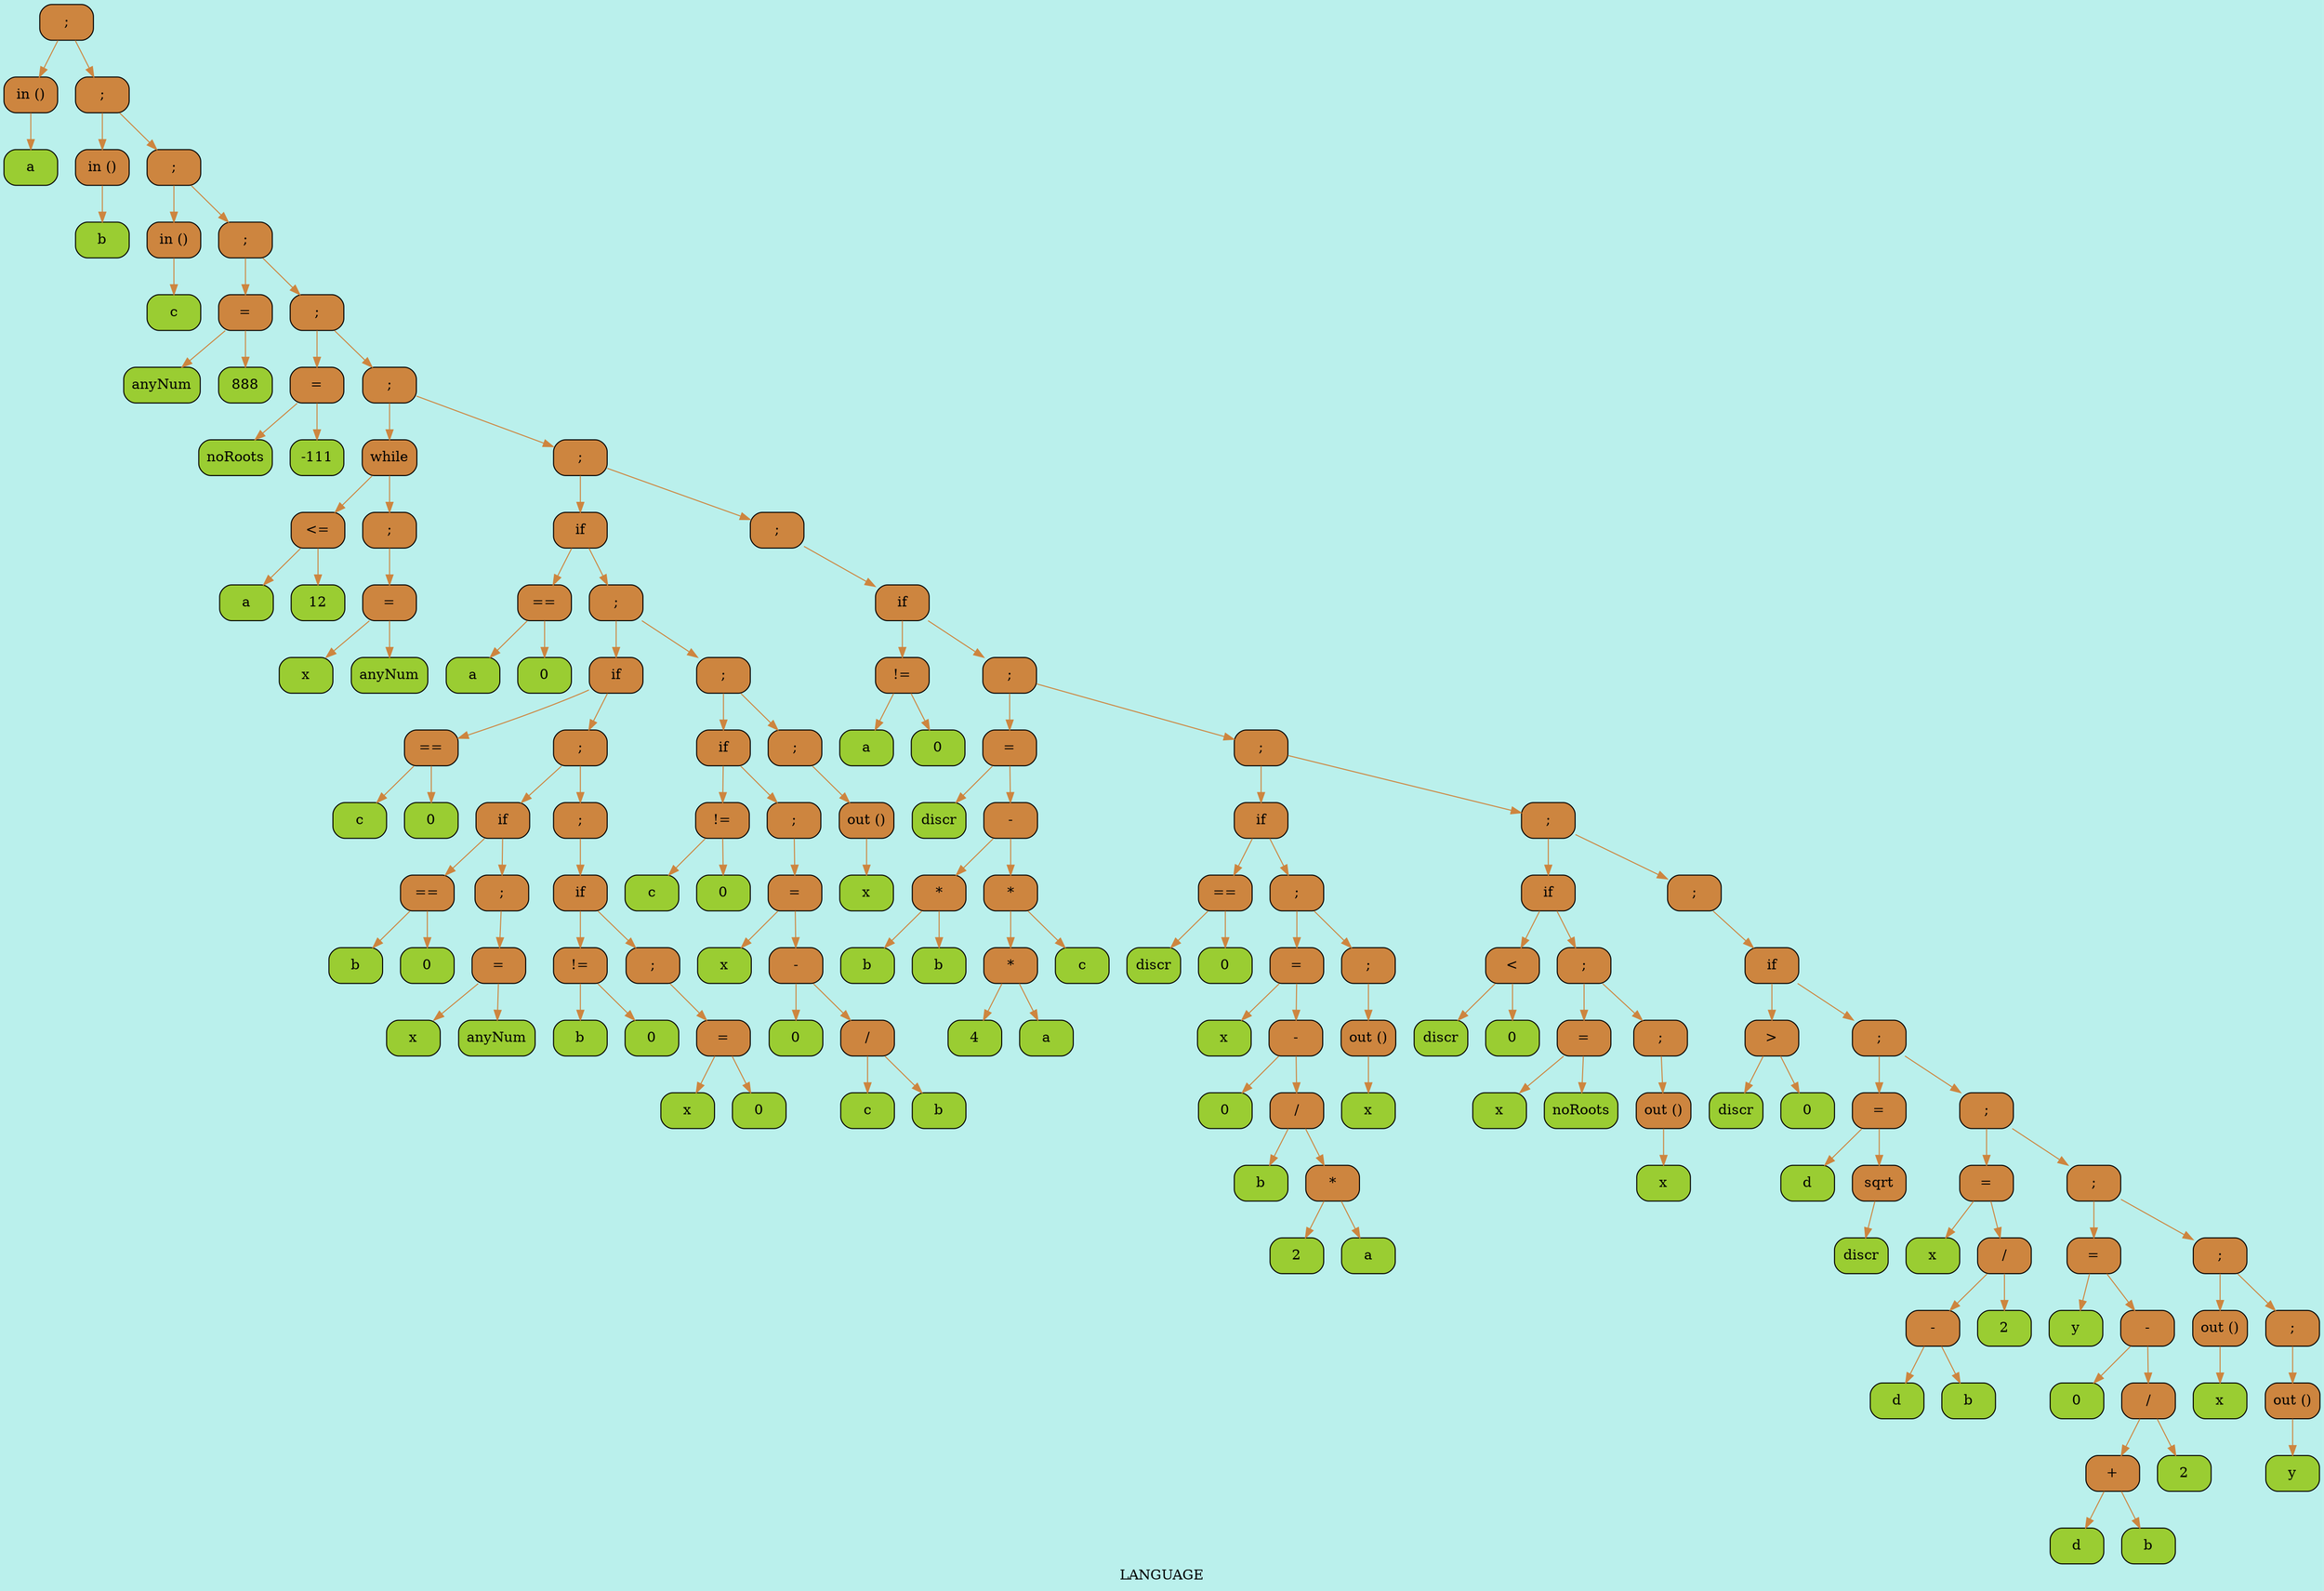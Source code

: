 digraph LANGUAGE{
label = < LANGUAGE >;
bgcolor = "#BAF0EC";
node [shape = record ];
edge [style = filled ];
 0 [shape = Mrecord, style = filled, fillcolor = Peru, label = ";" ];
 1 [shape = Mrecord, style = filled, fillcolor = Peru, label = "in ()" ];
 2 [shape = Mrecord, style = filled, fillcolor = YellowGreen, label = "a" ];
 3 [shape = Mrecord, style = filled, fillcolor = Peru, label = ";" ];
 4 [shape = Mrecord, style = filled, fillcolor = Peru, label = "in ()" ];
 5 [shape = Mrecord, style = filled, fillcolor = YellowGreen, label = "b" ];
 6 [shape = Mrecord, style = filled, fillcolor = Peru, label = ";" ];
 7 [shape = Mrecord, style = filled, fillcolor = Peru, label = "in ()" ];
 8 [shape = Mrecord, style = filled, fillcolor = YellowGreen, label = "c" ];
 9 [shape = Mrecord, style = filled, fillcolor = Peru, label = ";" ];
 10 [shape = Mrecord, style = filled, fillcolor = Peru, label = "=" ];
 11 [shape = Mrecord, style = filled, fillcolor = YellowGreen, label = "anyNum" ];
 12 [shape = Mrecord, style = filled, fillcolor = YellowGreen, label = "888" ];
 13 [shape = Mrecord, style = filled, fillcolor = Peru, label = ";" ];
 14 [shape = Mrecord, style = filled, fillcolor = Peru, label = "=" ];
 15 [shape = Mrecord, style = filled, fillcolor = YellowGreen, label = "noRoots" ];
 16 [shape = Mrecord, style = filled, fillcolor = YellowGreen, label = "-111" ];
 17 [shape = Mrecord, style = filled, fillcolor = Peru, label = ";" ];
 18 [shape = Mrecord, style = filled, fillcolor = Peru, label = "while" ];
 19 [shape = Mrecord, style = filled, fillcolor = Peru, label = " \<= " ];
 20 [shape = Mrecord, style = filled, fillcolor = YellowGreen, label = "a" ];
 21 [shape = Mrecord, style = filled, fillcolor = YellowGreen, label = "12" ];
 22 [shape = Mrecord, style = filled, fillcolor = Peru, label = ";" ];
 23 [shape = Mrecord, style = filled, fillcolor = Peru, label = "=" ];
 24 [shape = Mrecord, style = filled, fillcolor = YellowGreen, label = "x" ];
 25 [shape = Mrecord, style = filled, fillcolor = YellowGreen, label = "anyNum" ];
 26 [shape = Mrecord, style = filled, fillcolor = Peru, label = ";" ];
 27 [shape = Mrecord, style = filled, fillcolor = Peru, label = "if" ];
 28 [shape = Mrecord, style = filled, fillcolor = Peru, label = " \== " ];
 29 [shape = Mrecord, style = filled, fillcolor = YellowGreen, label = "a" ];
 30 [shape = Mrecord, style = filled, fillcolor = YellowGreen, label = "0" ];
 31 [shape = Mrecord, style = filled, fillcolor = Peru, label = ";" ];
 32 [shape = Mrecord, style = filled, fillcolor = Peru, label = "if" ];
 33 [shape = Mrecord, style = filled, fillcolor = Peru, label = " \== " ];
 34 [shape = Mrecord, style = filled, fillcolor = YellowGreen, label = "c" ];
 35 [shape = Mrecord, style = filled, fillcolor = YellowGreen, label = "0" ];
 36 [shape = Mrecord, style = filled, fillcolor = Peru, label = ";" ];
 37 [shape = Mrecord, style = filled, fillcolor = Peru, label = "if" ];
 38 [shape = Mrecord, style = filled, fillcolor = Peru, label = " \== " ];
 39 [shape = Mrecord, style = filled, fillcolor = YellowGreen, label = "b" ];
 40 [shape = Mrecord, style = filled, fillcolor = YellowGreen, label = "0" ];
 41 [shape = Mrecord, style = filled, fillcolor = Peru, label = ";" ];
 42 [shape = Mrecord, style = filled, fillcolor = Peru, label = "=" ];
 43 [shape = Mrecord, style = filled, fillcolor = YellowGreen, label = "x" ];
 44 [shape = Mrecord, style = filled, fillcolor = YellowGreen, label = "anyNum" ];
 45 [shape = Mrecord, style = filled, fillcolor = Peru, label = ";" ];
 46 [shape = Mrecord, style = filled, fillcolor = Peru, label = "if" ];
 47 [shape = Mrecord, style = filled, fillcolor = Peru, label = " \!= " ];
 48 [shape = Mrecord, style = filled, fillcolor = YellowGreen, label = "b" ];
 49 [shape = Mrecord, style = filled, fillcolor = YellowGreen, label = "0" ];
 50 [shape = Mrecord, style = filled, fillcolor = Peru, label = ";" ];
 51 [shape = Mrecord, style = filled, fillcolor = Peru, label = "=" ];
 52 [shape = Mrecord, style = filled, fillcolor = YellowGreen, label = "x" ];
 53 [shape = Mrecord, style = filled, fillcolor = YellowGreen, label = "0" ];
 54 [shape = Mrecord, style = filled, fillcolor = Peru, label = ";" ];
 55 [shape = Mrecord, style = filled, fillcolor = Peru, label = "if" ];
 56 [shape = Mrecord, style = filled, fillcolor = Peru, label = " \!= " ];
 57 [shape = Mrecord, style = filled, fillcolor = YellowGreen, label = "c" ];
 58 [shape = Mrecord, style = filled, fillcolor = YellowGreen, label = "0" ];
 59 [shape = Mrecord, style = filled, fillcolor = Peru, label = ";" ];
 60 [shape = Mrecord, style = filled, fillcolor = Peru, label = "=" ];
 61 [shape = Mrecord, style = filled, fillcolor = YellowGreen, label = "x" ];
 62 [shape = Mrecord, style = filled, fillcolor = Peru, label = "-" ];
 63 [shape = Mrecord, style = filled, fillcolor = YellowGreen, label = "0" ];
 64 [shape = Mrecord, style = filled, fillcolor = Peru, label = "/" ];
 65 [shape = Mrecord, style = filled, fillcolor = YellowGreen, label = "c" ];
 66 [shape = Mrecord, style = filled, fillcolor = YellowGreen, label = "b" ];
 67 [shape = Mrecord, style = filled, fillcolor = Peru, label = ";" ];
 68 [shape = Mrecord, style = filled, fillcolor = Peru, label = "out ()" ];
 69 [shape = Mrecord, style = filled, fillcolor = YellowGreen, label = "x" ];
 70 [shape = Mrecord, style = filled, fillcolor = Peru, label = ";" ];
 71 [shape = Mrecord, style = filled, fillcolor = Peru, label = "if" ];
 72 [shape = Mrecord, style = filled, fillcolor = Peru, label = " \!= " ];
 73 [shape = Mrecord, style = filled, fillcolor = YellowGreen, label = "a" ];
 74 [shape = Mrecord, style = filled, fillcolor = YellowGreen, label = "0" ];
 75 [shape = Mrecord, style = filled, fillcolor = Peru, label = ";" ];
 76 [shape = Mrecord, style = filled, fillcolor = Peru, label = "=" ];
 77 [shape = Mrecord, style = filled, fillcolor = YellowGreen, label = "discr" ];
 78 [shape = Mrecord, style = filled, fillcolor = Peru, label = "-" ];
 79 [shape = Mrecord, style = filled, fillcolor = Peru, label = "*" ];
 80 [shape = Mrecord, style = filled, fillcolor = YellowGreen, label = "b" ];
 81 [shape = Mrecord, style = filled, fillcolor = YellowGreen, label = "b" ];
 82 [shape = Mrecord, style = filled, fillcolor = Peru, label = "*" ];
 83 [shape = Mrecord, style = filled, fillcolor = Peru, label = "*" ];
 84 [shape = Mrecord, style = filled, fillcolor = YellowGreen, label = "4" ];
 85 [shape = Mrecord, style = filled, fillcolor = YellowGreen, label = "a" ];
 86 [shape = Mrecord, style = filled, fillcolor = YellowGreen, label = "c" ];
 87 [shape = Mrecord, style = filled, fillcolor = Peru, label = ";" ];
 88 [shape = Mrecord, style = filled, fillcolor = Peru, label = "if" ];
 89 [shape = Mrecord, style = filled, fillcolor = Peru, label = " \== " ];
 90 [shape = Mrecord, style = filled, fillcolor = YellowGreen, label = "discr" ];
 91 [shape = Mrecord, style = filled, fillcolor = YellowGreen, label = "0" ];
 92 [shape = Mrecord, style = filled, fillcolor = Peru, label = ";" ];
 93 [shape = Mrecord, style = filled, fillcolor = Peru, label = "=" ];
 94 [shape = Mrecord, style = filled, fillcolor = YellowGreen, label = "x" ];
 95 [shape = Mrecord, style = filled, fillcolor = Peru, label = "-" ];
 96 [shape = Mrecord, style = filled, fillcolor = YellowGreen, label = "0" ];
 97 [shape = Mrecord, style = filled, fillcolor = Peru, label = "/" ];
 98 [shape = Mrecord, style = filled, fillcolor = YellowGreen, label = "b" ];
 99 [shape = Mrecord, style = filled, fillcolor = Peru, label = "*" ];
 100 [shape = Mrecord, style = filled, fillcolor = YellowGreen, label = "2" ];
 101 [shape = Mrecord, style = filled, fillcolor = YellowGreen, label = "a" ];
 102 [shape = Mrecord, style = filled, fillcolor = Peru, label = ";" ];
 103 [shape = Mrecord, style = filled, fillcolor = Peru, label = "out ()" ];
 104 [shape = Mrecord, style = filled, fillcolor = YellowGreen, label = "x" ];
 105 [shape = Mrecord, style = filled, fillcolor = Peru, label = ";" ];
 106 [shape = Mrecord, style = filled, fillcolor = Peru, label = "if" ];
 107 [shape = Mrecord, style = filled, fillcolor = Peru, label = " \< " ];
 108 [shape = Mrecord, style = filled, fillcolor = YellowGreen, label = "discr" ];
 109 [shape = Mrecord, style = filled, fillcolor = YellowGreen, label = "0" ];
 110 [shape = Mrecord, style = filled, fillcolor = Peru, label = ";" ];
 111 [shape = Mrecord, style = filled, fillcolor = Peru, label = "=" ];
 112 [shape = Mrecord, style = filled, fillcolor = YellowGreen, label = "x" ];
 113 [shape = Mrecord, style = filled, fillcolor = YellowGreen, label = "noRoots" ];
 114 [shape = Mrecord, style = filled, fillcolor = Peru, label = ";" ];
 115 [shape = Mrecord, style = filled, fillcolor = Peru, label = "out ()" ];
 116 [shape = Mrecord, style = filled, fillcolor = YellowGreen, label = "x" ];
 117 [shape = Mrecord, style = filled, fillcolor = Peru, label = ";" ];
 118 [shape = Mrecord, style = filled, fillcolor = Peru, label = "if" ];
 119 [shape = Mrecord, style = filled, fillcolor = Peru, label = " \> " ];
 120 [shape = Mrecord, style = filled, fillcolor = YellowGreen, label = "discr" ];
 121 [shape = Mrecord, style = filled, fillcolor = YellowGreen, label = "0" ];
 122 [shape = Mrecord, style = filled, fillcolor = Peru, label = ";" ];
 123 [shape = Mrecord, style = filled, fillcolor = Peru, label = "=" ];
 124 [shape = Mrecord, style = filled, fillcolor = YellowGreen, label = "d" ];
 125 [shape = Mrecord, style = filled, fillcolor = Peru, label = "sqrt" ];
 126 [shape = Mrecord, style = filled, fillcolor = YellowGreen, label = "discr" ];
 127 [shape = Mrecord, style = filled, fillcolor = Peru, label = ";" ];
 128 [shape = Mrecord, style = filled, fillcolor = Peru, label = "=" ];
 129 [shape = Mrecord, style = filled, fillcolor = YellowGreen, label = "x" ];
 130 [shape = Mrecord, style = filled, fillcolor = Peru, label = "/" ];
 131 [shape = Mrecord, style = filled, fillcolor = Peru, label = "-" ];
 132 [shape = Mrecord, style = filled, fillcolor = YellowGreen, label = "d" ];
 133 [shape = Mrecord, style = filled, fillcolor = YellowGreen, label = "b" ];
 134 [shape = Mrecord, style = filled, fillcolor = YellowGreen, label = "2" ];
 135 [shape = Mrecord, style = filled, fillcolor = Peru, label = ";" ];
 136 [shape = Mrecord, style = filled, fillcolor = Peru, label = "=" ];
 137 [shape = Mrecord, style = filled, fillcolor = YellowGreen, label = "y" ];
 138 [shape = Mrecord, style = filled, fillcolor = Peru, label = "-" ];
 139 [shape = Mrecord, style = filled, fillcolor = YellowGreen, label = "0" ];
 140 [shape = Mrecord, style = filled, fillcolor = Peru, label = "/" ];
 141 [shape = Mrecord, style = filled, fillcolor = Peru, label = "+" ];
 142 [shape = Mrecord, style = filled, fillcolor = YellowGreen, label = "d" ];
 143 [shape = Mrecord, style = filled, fillcolor = YellowGreen, label = "b" ];
 144 [shape = Mrecord, style = filled, fillcolor = YellowGreen, label = "2" ];
 145 [shape = Mrecord, style = filled, fillcolor = Peru, label = ";" ];
 146 [shape = Mrecord, style = filled, fillcolor = Peru, label = "out ()" ];
 147 [shape = Mrecord, style = filled, fillcolor = YellowGreen, label = "x" ];
 148 [shape = Mrecord, style = filled, fillcolor = Peru, label = ";" ];
 149 [shape = Mrecord, style = filled, fillcolor = Peru, label = "out ()" ];
 150 [shape = Mrecord, style = filled, fillcolor = YellowGreen, label = "y" ];
0 -> 1[ color = Peru ];
1 -> 2[ color = Peru ];
0 -> 3[ color = Peru ];
3 -> 4[ color = Peru ];
4 -> 5[ color = Peru ];
3 -> 6[ color = Peru ];
6 -> 7[ color = Peru ];
7 -> 8[ color = Peru ];
6 -> 9[ color = Peru ];
9 -> 10[ color = Peru ];
10 -> 11[ color = Peru ];
10 -> 12[ color = Peru ];
9 -> 13[ color = Peru ];
13 -> 14[ color = Peru ];
14 -> 15[ color = Peru ];
14 -> 16[ color = Peru ];
13 -> 17[ color = Peru ];
17 -> 18[ color = Peru ];
18 -> 19[ color = Peru ];
19 -> 20[ color = Peru ];
19 -> 21[ color = Peru ];
18 -> 22[ color = Peru ];
22 -> 23[ color = Peru ];
23 -> 24[ color = Peru ];
23 -> 25[ color = Peru ];
17 -> 26[ color = Peru ];
26 -> 27[ color = Peru ];
27 -> 28[ color = Peru ];
28 -> 29[ color = Peru ];
28 -> 30[ color = Peru ];
27 -> 31[ color = Peru ];
31 -> 32[ color = Peru ];
32 -> 33[ color = Peru ];
33 -> 34[ color = Peru ];
33 -> 35[ color = Peru ];
32 -> 36[ color = Peru ];
36 -> 37[ color = Peru ];
37 -> 38[ color = Peru ];
38 -> 39[ color = Peru ];
38 -> 40[ color = Peru ];
37 -> 41[ color = Peru ];
41 -> 42[ color = Peru ];
42 -> 43[ color = Peru ];
42 -> 44[ color = Peru ];
36 -> 45[ color = Peru ];
45 -> 46[ color = Peru ];
46 -> 47[ color = Peru ];
47 -> 48[ color = Peru ];
47 -> 49[ color = Peru ];
46 -> 50[ color = Peru ];
50 -> 51[ color = Peru ];
51 -> 52[ color = Peru ];
51 -> 53[ color = Peru ];
31 -> 54[ color = Peru ];
54 -> 55[ color = Peru ];
55 -> 56[ color = Peru ];
56 -> 57[ color = Peru ];
56 -> 58[ color = Peru ];
55 -> 59[ color = Peru ];
59 -> 60[ color = Peru ];
60 -> 61[ color = Peru ];
60 -> 62[ color = Peru ];
62 -> 63[ color = Peru ];
62 -> 64[ color = Peru ];
64 -> 65[ color = Peru ];
64 -> 66[ color = Peru ];
54 -> 67[ color = Peru ];
67 -> 68[ color = Peru ];
68 -> 69[ color = Peru ];
26 -> 70[ color = Peru ];
70 -> 71[ color = Peru ];
71 -> 72[ color = Peru ];
72 -> 73[ color = Peru ];
72 -> 74[ color = Peru ];
71 -> 75[ color = Peru ];
75 -> 76[ color = Peru ];
76 -> 77[ color = Peru ];
76 -> 78[ color = Peru ];
78 -> 79[ color = Peru ];
79 -> 80[ color = Peru ];
79 -> 81[ color = Peru ];
78 -> 82[ color = Peru ];
82 -> 83[ color = Peru ];
83 -> 84[ color = Peru ];
83 -> 85[ color = Peru ];
82 -> 86[ color = Peru ];
75 -> 87[ color = Peru ];
87 -> 88[ color = Peru ];
88 -> 89[ color = Peru ];
89 -> 90[ color = Peru ];
89 -> 91[ color = Peru ];
88 -> 92[ color = Peru ];
92 -> 93[ color = Peru ];
93 -> 94[ color = Peru ];
93 -> 95[ color = Peru ];
95 -> 96[ color = Peru ];
95 -> 97[ color = Peru ];
97 -> 98[ color = Peru ];
97 -> 99[ color = Peru ];
99 -> 100[ color = Peru ];
99 -> 101[ color = Peru ];
92 -> 102[ color = Peru ];
102 -> 103[ color = Peru ];
103 -> 104[ color = Peru ];
87 -> 105[ color = Peru ];
105 -> 106[ color = Peru ];
106 -> 107[ color = Peru ];
107 -> 108[ color = Peru ];
107 -> 109[ color = Peru ];
106 -> 110[ color = Peru ];
110 -> 111[ color = Peru ];
111 -> 112[ color = Peru ];
111 -> 113[ color = Peru ];
110 -> 114[ color = Peru ];
114 -> 115[ color = Peru ];
115 -> 116[ color = Peru ];
105 -> 117[ color = Peru ];
117 -> 118[ color = Peru ];
118 -> 119[ color = Peru ];
119 -> 120[ color = Peru ];
119 -> 121[ color = Peru ];
118 -> 122[ color = Peru ];
122 -> 123[ color = Peru ];
123 -> 124[ color = Peru ];
123 -> 125[ color = Peru ];
125 -> 126[ color = Peru ];
122 -> 127[ color = Peru ];
127 -> 128[ color = Peru ];
128 -> 129[ color = Peru ];
128 -> 130[ color = Peru ];
130 -> 131[ color = Peru ];
131 -> 132[ color = Peru ];
131 -> 133[ color = Peru ];
130 -> 134[ color = Peru ];
127 -> 135[ color = Peru ];
135 -> 136[ color = Peru ];
136 -> 137[ color = Peru ];
136 -> 138[ color = Peru ];
138 -> 139[ color = Peru ];
138 -> 140[ color = Peru ];
140 -> 141[ color = Peru ];
141 -> 142[ color = Peru ];
141 -> 143[ color = Peru ];
140 -> 144[ color = Peru ];
135 -> 145[ color = Peru ];
145 -> 146[ color = Peru ];
146 -> 147[ color = Peru ];
145 -> 148[ color = Peru ];
148 -> 149[ color = Peru ];
149 -> 150[ color = Peru ];
}